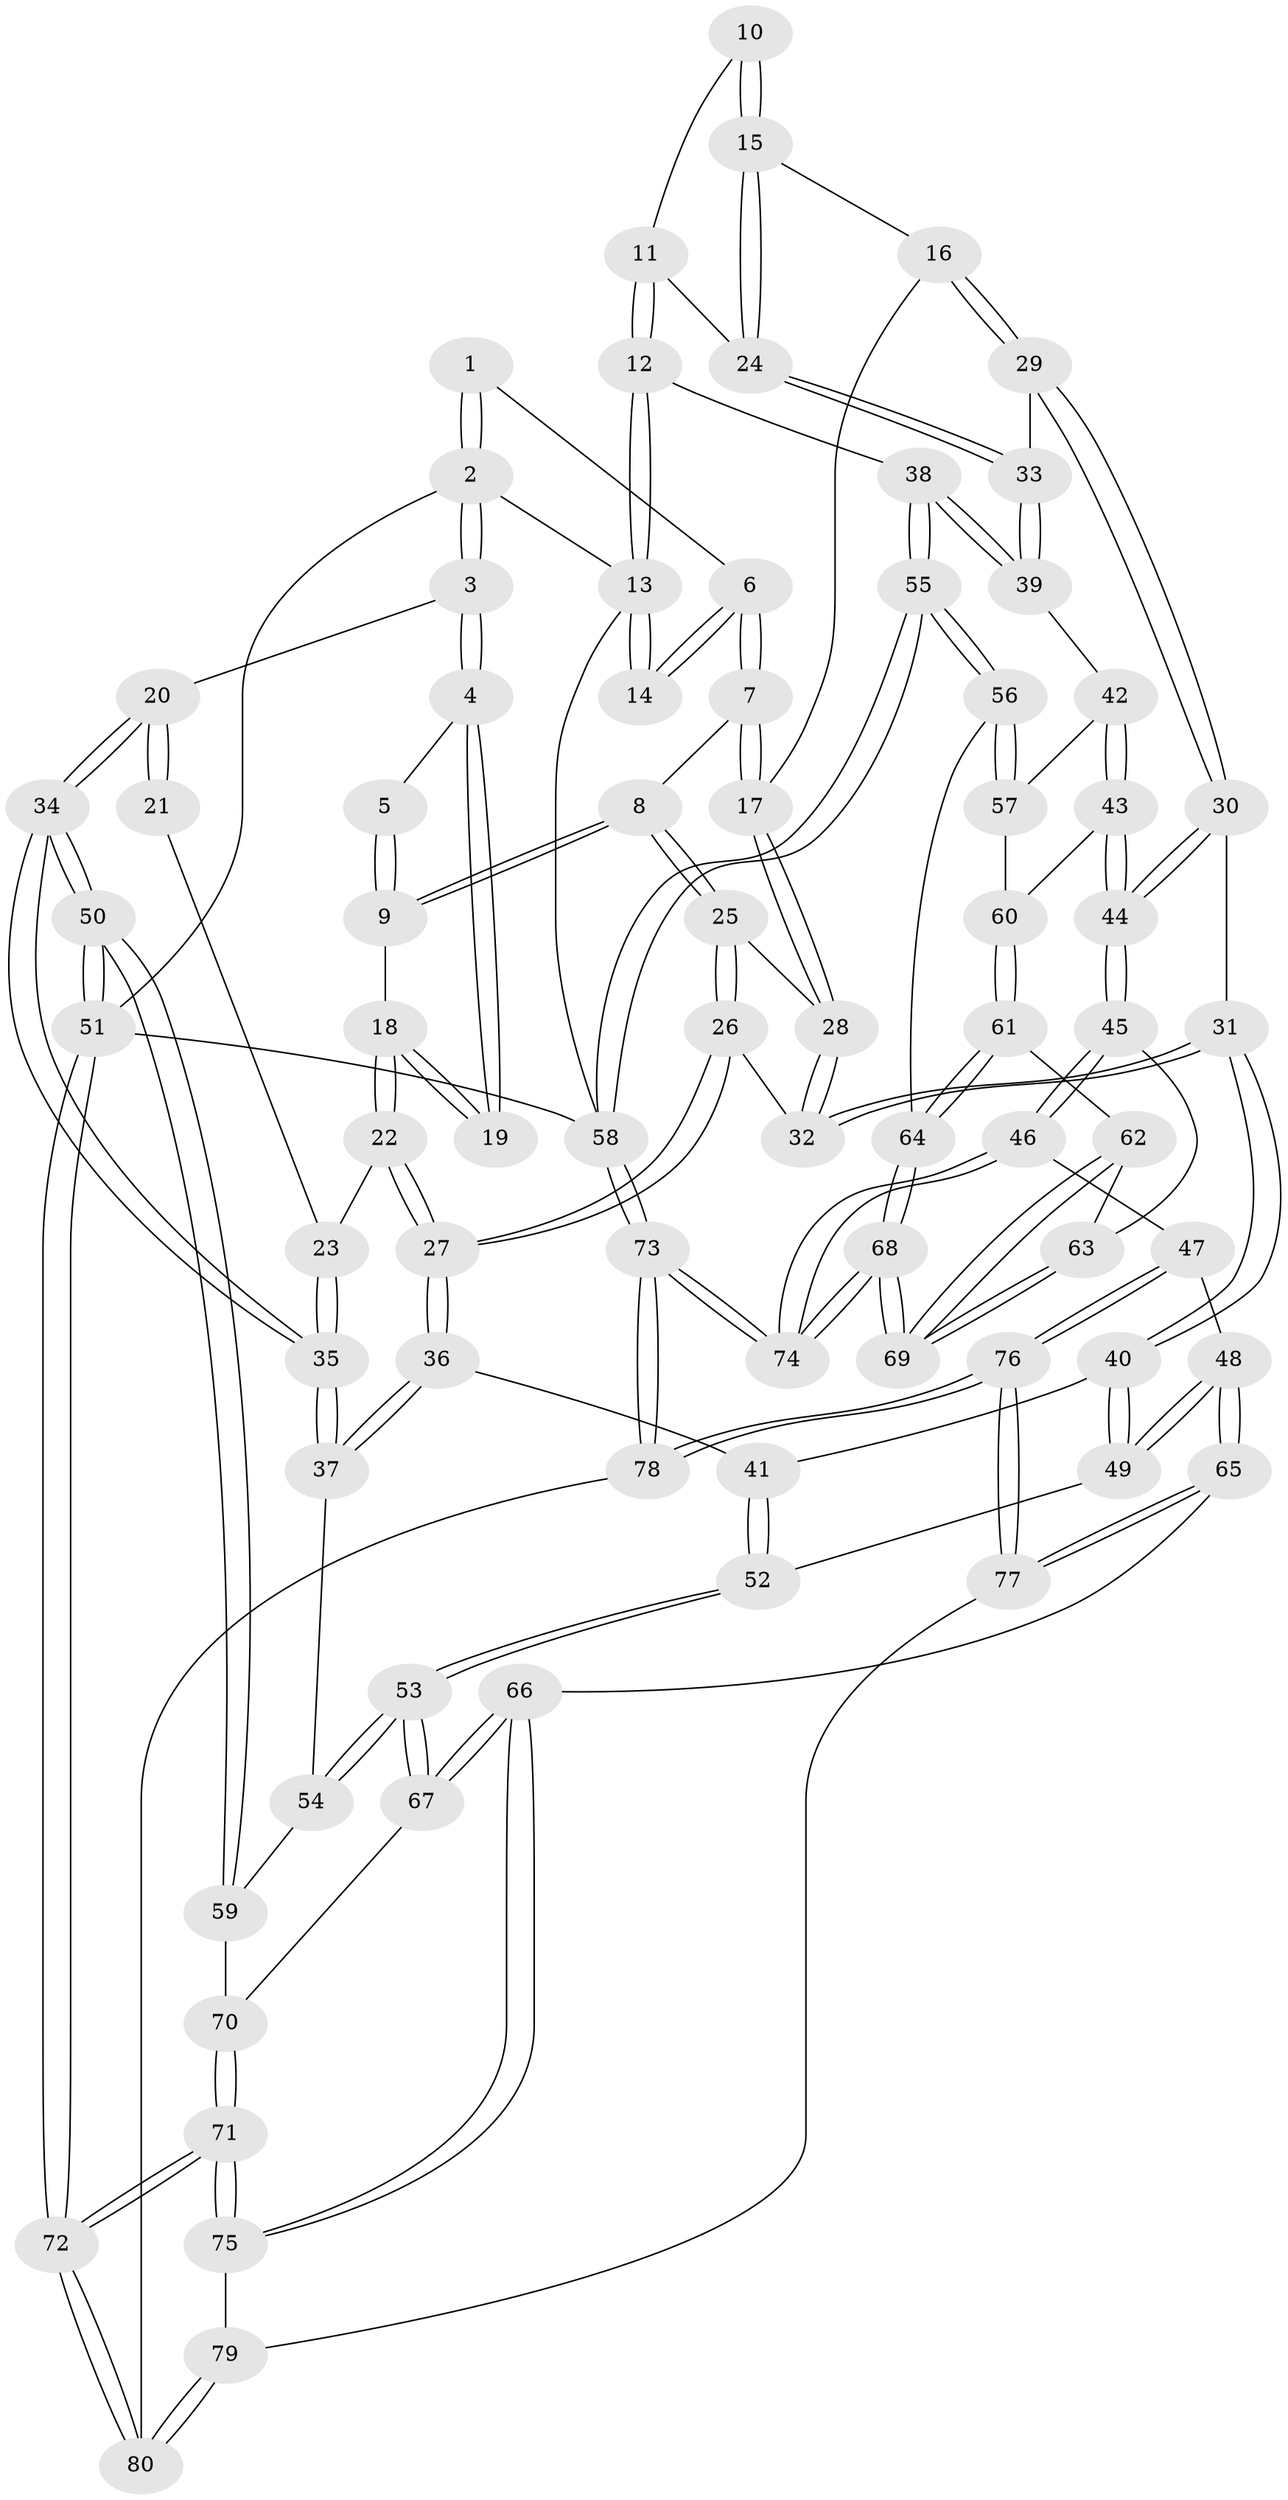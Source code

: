 // Generated by graph-tools (version 1.1) at 2025/38/03/09/25 02:38:43]
// undirected, 80 vertices, 197 edges
graph export_dot {
graph [start="1"]
  node [color=gray90,style=filled];
  1 [pos="+0.2611487681510111+0"];
  2 [pos="+0+0"];
  3 [pos="+0+0"];
  4 [pos="+0.13060081644934726+0.13218041793511495"];
  5 [pos="+0.24109469075672488+0"];
  6 [pos="+0.48812621833901515+0"];
  7 [pos="+0.4906091760468181+0.02040607242626046"];
  8 [pos="+0.25026965992058287+0.2187151421433178"];
  9 [pos="+0.23936997148983805+0.2086073388693526"];
  10 [pos="+0.7910219739543639+0.11957371701998196"];
  11 [pos="+0.9257924547414923+0.16668385515097628"];
  12 [pos="+1+0"];
  13 [pos="+1+0"];
  14 [pos="+0.7560735097067806+0"];
  15 [pos="+0.7417868067480562+0.21816878827444755"];
  16 [pos="+0.6527782745746397+0.1986772695177459"];
  17 [pos="+0.5181011921341984+0.12893494543821118"];
  18 [pos="+0.15111669821115428+0.17973380807230407"];
  19 [pos="+0.13019869332836032+0.13451522903066185"];
  20 [pos="+0+0"];
  21 [pos="+0.054684725564149016+0.14644178718132037"];
  22 [pos="+0.09654845714188329+0.2465339482926728"];
  23 [pos="+0.03253410011273527+0.26111745983136075"];
  24 [pos="+0.8166624020883079+0.33427577630720867"];
  25 [pos="+0.2529337060495171+0.23007231874911865"];
  26 [pos="+0.234257081880767+0.3607530314201607"];
  27 [pos="+0.22729213959447434+0.3698348635667468"];
  28 [pos="+0.47760282847676966+0.2646167402233144"];
  29 [pos="+0.6310424821329267+0.4333061956616355"];
  30 [pos="+0.6183814336388931+0.438284282898914"];
  31 [pos="+0.5156921386620468+0.4113007825513244"];
  32 [pos="+0.47509430543504155+0.31696656376246"];
  33 [pos="+0.8267230195882035+0.3946956094855079"];
  34 [pos="+0+0.39597351761232313"];
  35 [pos="+0+0.3968284180925086"];
  36 [pos="+0.19832232139910366+0.44833262730961365"];
  37 [pos="+0.08265494821272548+0.48195719713264135"];
  38 [pos="+1+0.4105442119996462"];
  39 [pos="+0.8519898489279283+0.41388541405199336"];
  40 [pos="+0.40902411924039145+0.5344955251980081"];
  41 [pos="+0.2533797075705465+0.4909891863352203"];
  42 [pos="+0.8414860666292937+0.49485631524900886"];
  43 [pos="+0.7955755647198823+0.6021315406059885"];
  44 [pos="+0.6456714792589582+0.6666009583165059"];
  45 [pos="+0.6279658469892396+0.6989524624014493"];
  46 [pos="+0.5444192977125463+0.7327355958722832"];
  47 [pos="+0.509711404971314+0.7387076389324234"];
  48 [pos="+0.489717929577081+0.7317487480680341"];
  49 [pos="+0.42799927127705306+0.6230121412465979"];
  50 [pos="+0+0.789583303355859"];
  51 [pos="+0+1"];
  52 [pos="+0.24222735992131644+0.6768303529918174"];
  53 [pos="+0.19395335050108825+0.7503294757849696"];
  54 [pos="+0.09127453932519852+0.5608963331022104"];
  55 [pos="+1+0.6887023478336043"];
  56 [pos="+1+0.6906481581220031"];
  57 [pos="+0.9410609638308118+0.6278299730290783"];
  58 [pos="+1+1"];
  59 [pos="+0.0015235740758823757+0.7284740566201328"];
  60 [pos="+0.8298315325775661+0.6487782902576766"];
  61 [pos="+0.8587027834743621+0.7270509990202172"];
  62 [pos="+0.7919184220437584+0.7543549482857119"];
  63 [pos="+0.6822916722734895+0.7419940458855071"];
  64 [pos="+0.891496601400063+0.7426205045441027"];
  65 [pos="+0.3103201417556791+0.832255562852849"];
  66 [pos="+0.1999521202402443+0.775552664973447"];
  67 [pos="+0.19299025557230987+0.7623469217521366"];
  68 [pos="+0.8657080616602066+1"];
  69 [pos="+0.8474776970861775+1"];
  70 [pos="+0.08541884236920046+0.753469066076374"];
  71 [pos="+0+1"];
  72 [pos="+0+1"];
  73 [pos="+0.8685325068599429+1"];
  74 [pos="+0.8668116429527153+1"];
  75 [pos="+0.03950919560103642+1"];
  76 [pos="+0.5187023617055269+0.94198432487042"];
  77 [pos="+0.316725733619145+0.8965551575038254"];
  78 [pos="+0.5897813883894355+1"];
  79 [pos="+0.31604539390801184+0.9019930466684664"];
  80 [pos="+0.3522154147626892+1"];
  1 -- 2;
  1 -- 2;
  1 -- 6;
  2 -- 3;
  2 -- 3;
  2 -- 13;
  2 -- 51;
  3 -- 4;
  3 -- 4;
  3 -- 20;
  4 -- 5;
  4 -- 19;
  4 -- 19;
  5 -- 9;
  5 -- 9;
  6 -- 7;
  6 -- 7;
  6 -- 14;
  6 -- 14;
  7 -- 8;
  7 -- 17;
  7 -- 17;
  8 -- 9;
  8 -- 9;
  8 -- 25;
  8 -- 25;
  9 -- 18;
  10 -- 11;
  10 -- 15;
  10 -- 15;
  11 -- 12;
  11 -- 12;
  11 -- 24;
  12 -- 13;
  12 -- 13;
  12 -- 38;
  13 -- 14;
  13 -- 14;
  13 -- 58;
  15 -- 16;
  15 -- 24;
  15 -- 24;
  16 -- 17;
  16 -- 29;
  16 -- 29;
  17 -- 28;
  17 -- 28;
  18 -- 19;
  18 -- 19;
  18 -- 22;
  18 -- 22;
  20 -- 21;
  20 -- 21;
  20 -- 34;
  20 -- 34;
  21 -- 23;
  22 -- 23;
  22 -- 27;
  22 -- 27;
  23 -- 35;
  23 -- 35;
  24 -- 33;
  24 -- 33;
  25 -- 26;
  25 -- 26;
  25 -- 28;
  26 -- 27;
  26 -- 27;
  26 -- 32;
  27 -- 36;
  27 -- 36;
  28 -- 32;
  28 -- 32;
  29 -- 30;
  29 -- 30;
  29 -- 33;
  30 -- 31;
  30 -- 44;
  30 -- 44;
  31 -- 32;
  31 -- 32;
  31 -- 40;
  31 -- 40;
  33 -- 39;
  33 -- 39;
  34 -- 35;
  34 -- 35;
  34 -- 50;
  34 -- 50;
  35 -- 37;
  35 -- 37;
  36 -- 37;
  36 -- 37;
  36 -- 41;
  37 -- 54;
  38 -- 39;
  38 -- 39;
  38 -- 55;
  38 -- 55;
  39 -- 42;
  40 -- 41;
  40 -- 49;
  40 -- 49;
  41 -- 52;
  41 -- 52;
  42 -- 43;
  42 -- 43;
  42 -- 57;
  43 -- 44;
  43 -- 44;
  43 -- 60;
  44 -- 45;
  44 -- 45;
  45 -- 46;
  45 -- 46;
  45 -- 63;
  46 -- 47;
  46 -- 74;
  46 -- 74;
  47 -- 48;
  47 -- 76;
  47 -- 76;
  48 -- 49;
  48 -- 49;
  48 -- 65;
  48 -- 65;
  49 -- 52;
  50 -- 51;
  50 -- 51;
  50 -- 59;
  50 -- 59;
  51 -- 72;
  51 -- 72;
  51 -- 58;
  52 -- 53;
  52 -- 53;
  53 -- 54;
  53 -- 54;
  53 -- 67;
  53 -- 67;
  54 -- 59;
  55 -- 56;
  55 -- 56;
  55 -- 58;
  55 -- 58;
  56 -- 57;
  56 -- 57;
  56 -- 64;
  57 -- 60;
  58 -- 73;
  58 -- 73;
  59 -- 70;
  60 -- 61;
  60 -- 61;
  61 -- 62;
  61 -- 64;
  61 -- 64;
  62 -- 63;
  62 -- 69;
  62 -- 69;
  63 -- 69;
  63 -- 69;
  64 -- 68;
  64 -- 68;
  65 -- 66;
  65 -- 77;
  65 -- 77;
  66 -- 67;
  66 -- 67;
  66 -- 75;
  66 -- 75;
  67 -- 70;
  68 -- 69;
  68 -- 69;
  68 -- 74;
  68 -- 74;
  70 -- 71;
  70 -- 71;
  71 -- 72;
  71 -- 72;
  71 -- 75;
  71 -- 75;
  72 -- 80;
  72 -- 80;
  73 -- 74;
  73 -- 74;
  73 -- 78;
  73 -- 78;
  75 -- 79;
  76 -- 77;
  76 -- 77;
  76 -- 78;
  76 -- 78;
  77 -- 79;
  78 -- 80;
  79 -- 80;
  79 -- 80;
}
